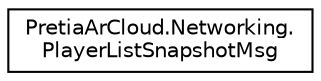 digraph "Graphical Class Hierarchy"
{
 // LATEX_PDF_SIZE
  edge [fontname="Helvetica",fontsize="10",labelfontname="Helvetica",labelfontsize="10"];
  node [fontname="Helvetica",fontsize="10",shape=record];
  rankdir="LR";
  Node0 [label="PretiaArCloud.Networking.\lPlayerListSnapshotMsg",height=0.2,width=0.4,color="black", fillcolor="white", style="filled",URL="$classPretiaArCloud_1_1Networking_1_1PlayerListSnapshotMsg.html",tooltip=" "];
}
